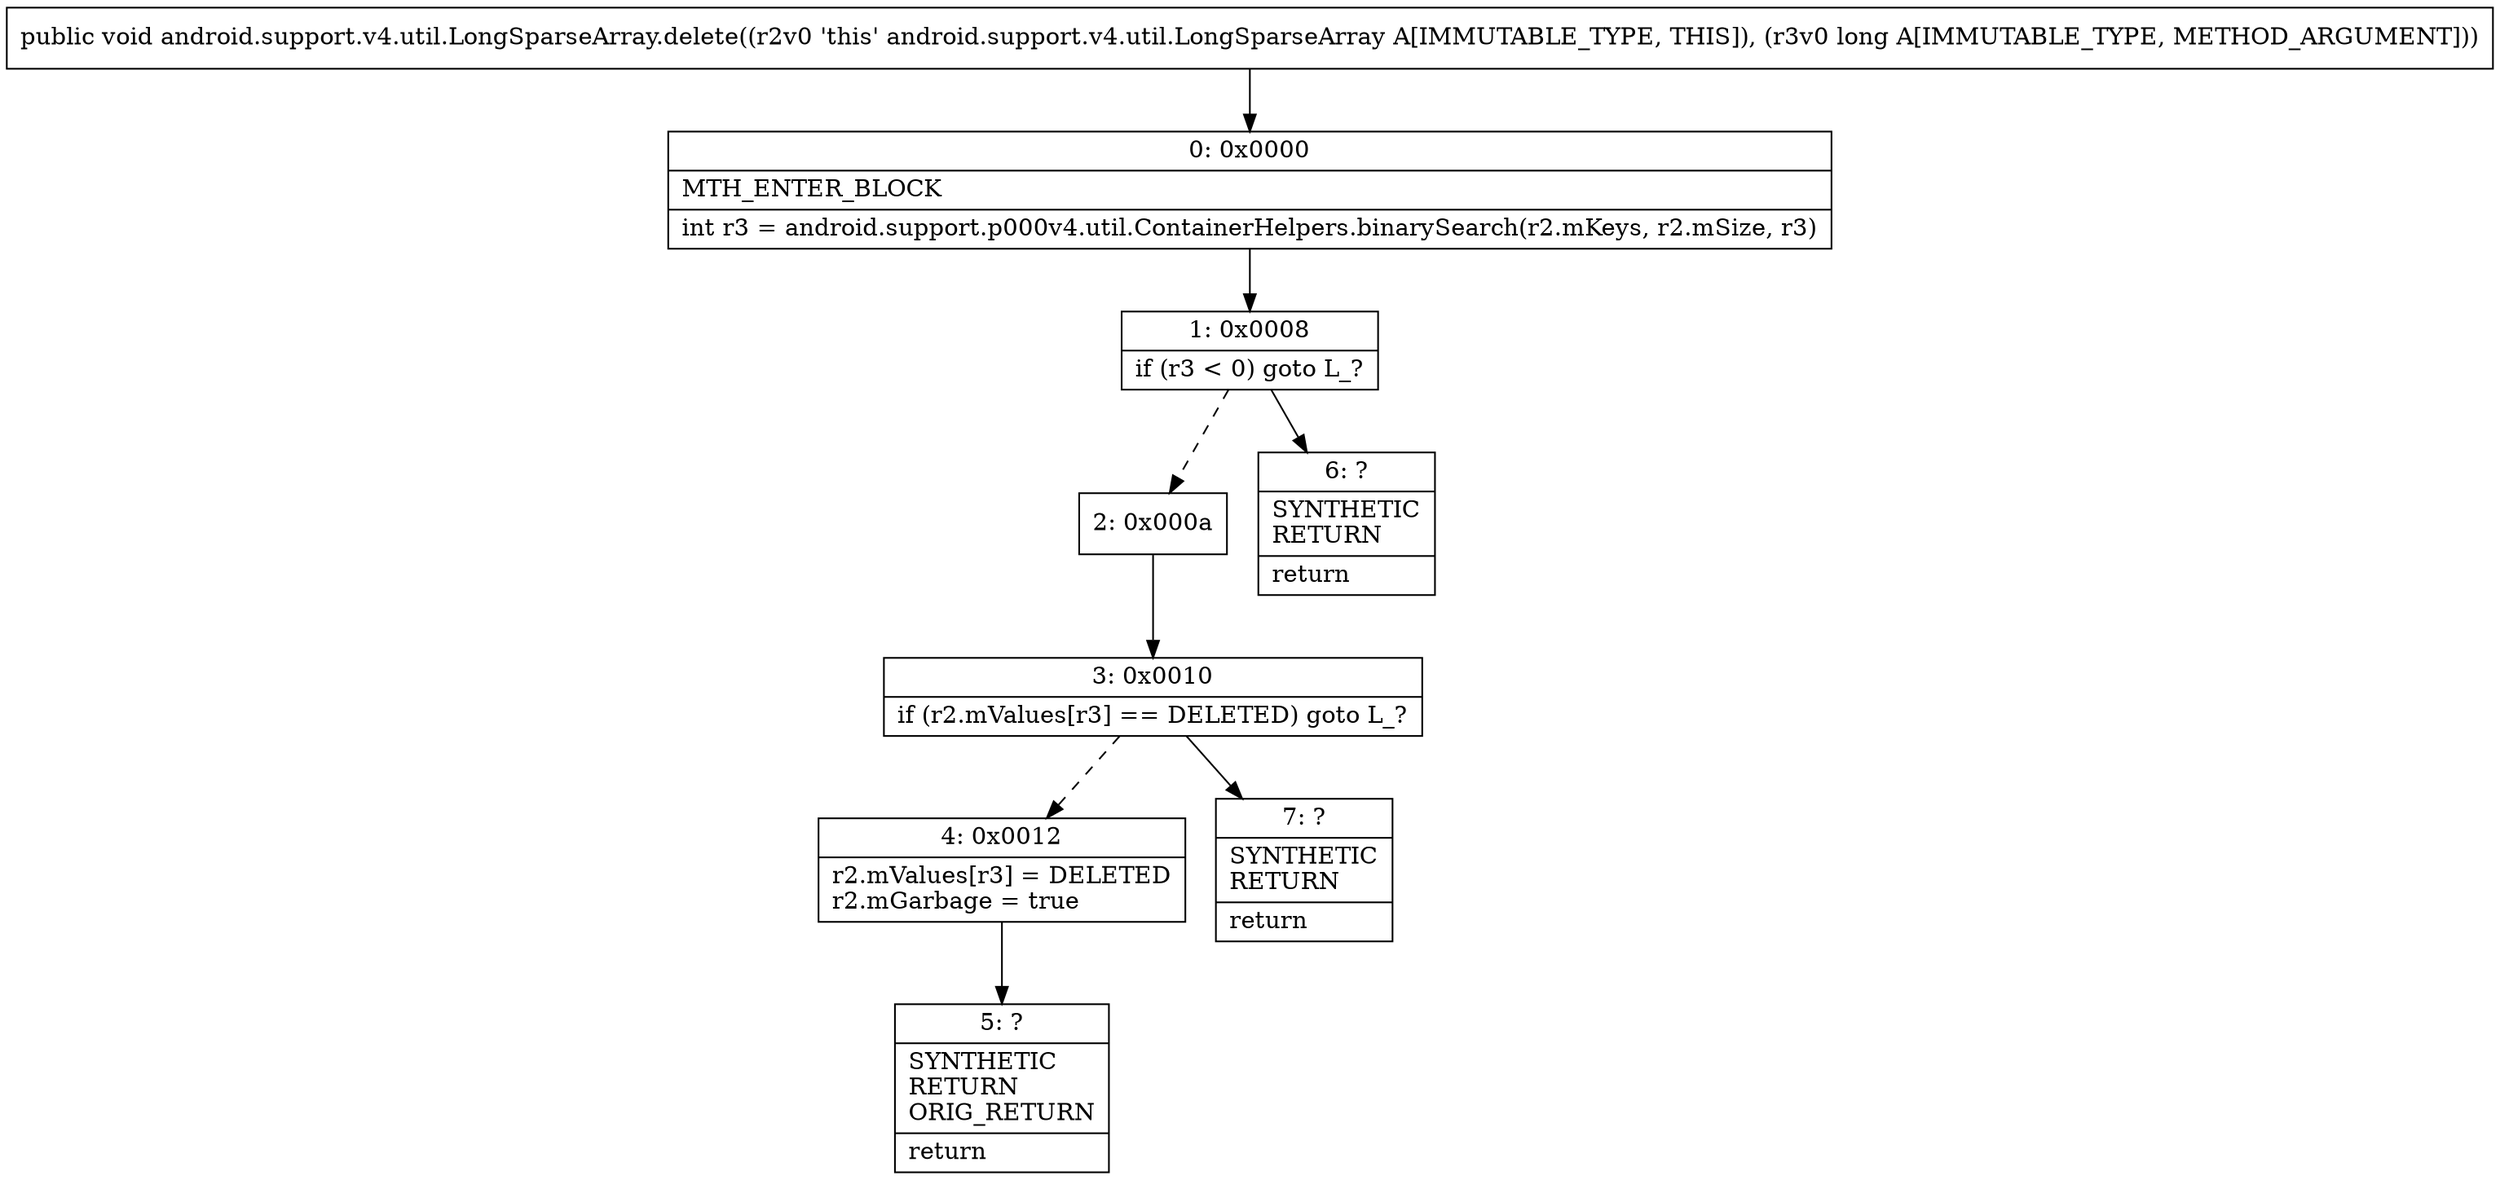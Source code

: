 digraph "CFG forandroid.support.v4.util.LongSparseArray.delete(J)V" {
Node_0 [shape=record,label="{0\:\ 0x0000|MTH_ENTER_BLOCK\l|int r3 = android.support.p000v4.util.ContainerHelpers.binarySearch(r2.mKeys, r2.mSize, r3)\l}"];
Node_1 [shape=record,label="{1\:\ 0x0008|if (r3 \< 0) goto L_?\l}"];
Node_2 [shape=record,label="{2\:\ 0x000a}"];
Node_3 [shape=record,label="{3\:\ 0x0010|if (r2.mValues[r3] == DELETED) goto L_?\l}"];
Node_4 [shape=record,label="{4\:\ 0x0012|r2.mValues[r3] = DELETED\lr2.mGarbage = true\l}"];
Node_5 [shape=record,label="{5\:\ ?|SYNTHETIC\lRETURN\lORIG_RETURN\l|return\l}"];
Node_6 [shape=record,label="{6\:\ ?|SYNTHETIC\lRETURN\l|return\l}"];
Node_7 [shape=record,label="{7\:\ ?|SYNTHETIC\lRETURN\l|return\l}"];
MethodNode[shape=record,label="{public void android.support.v4.util.LongSparseArray.delete((r2v0 'this' android.support.v4.util.LongSparseArray A[IMMUTABLE_TYPE, THIS]), (r3v0 long A[IMMUTABLE_TYPE, METHOD_ARGUMENT])) }"];
MethodNode -> Node_0;
Node_0 -> Node_1;
Node_1 -> Node_2[style=dashed];
Node_1 -> Node_6;
Node_2 -> Node_3;
Node_3 -> Node_4[style=dashed];
Node_3 -> Node_7;
Node_4 -> Node_5;
}

